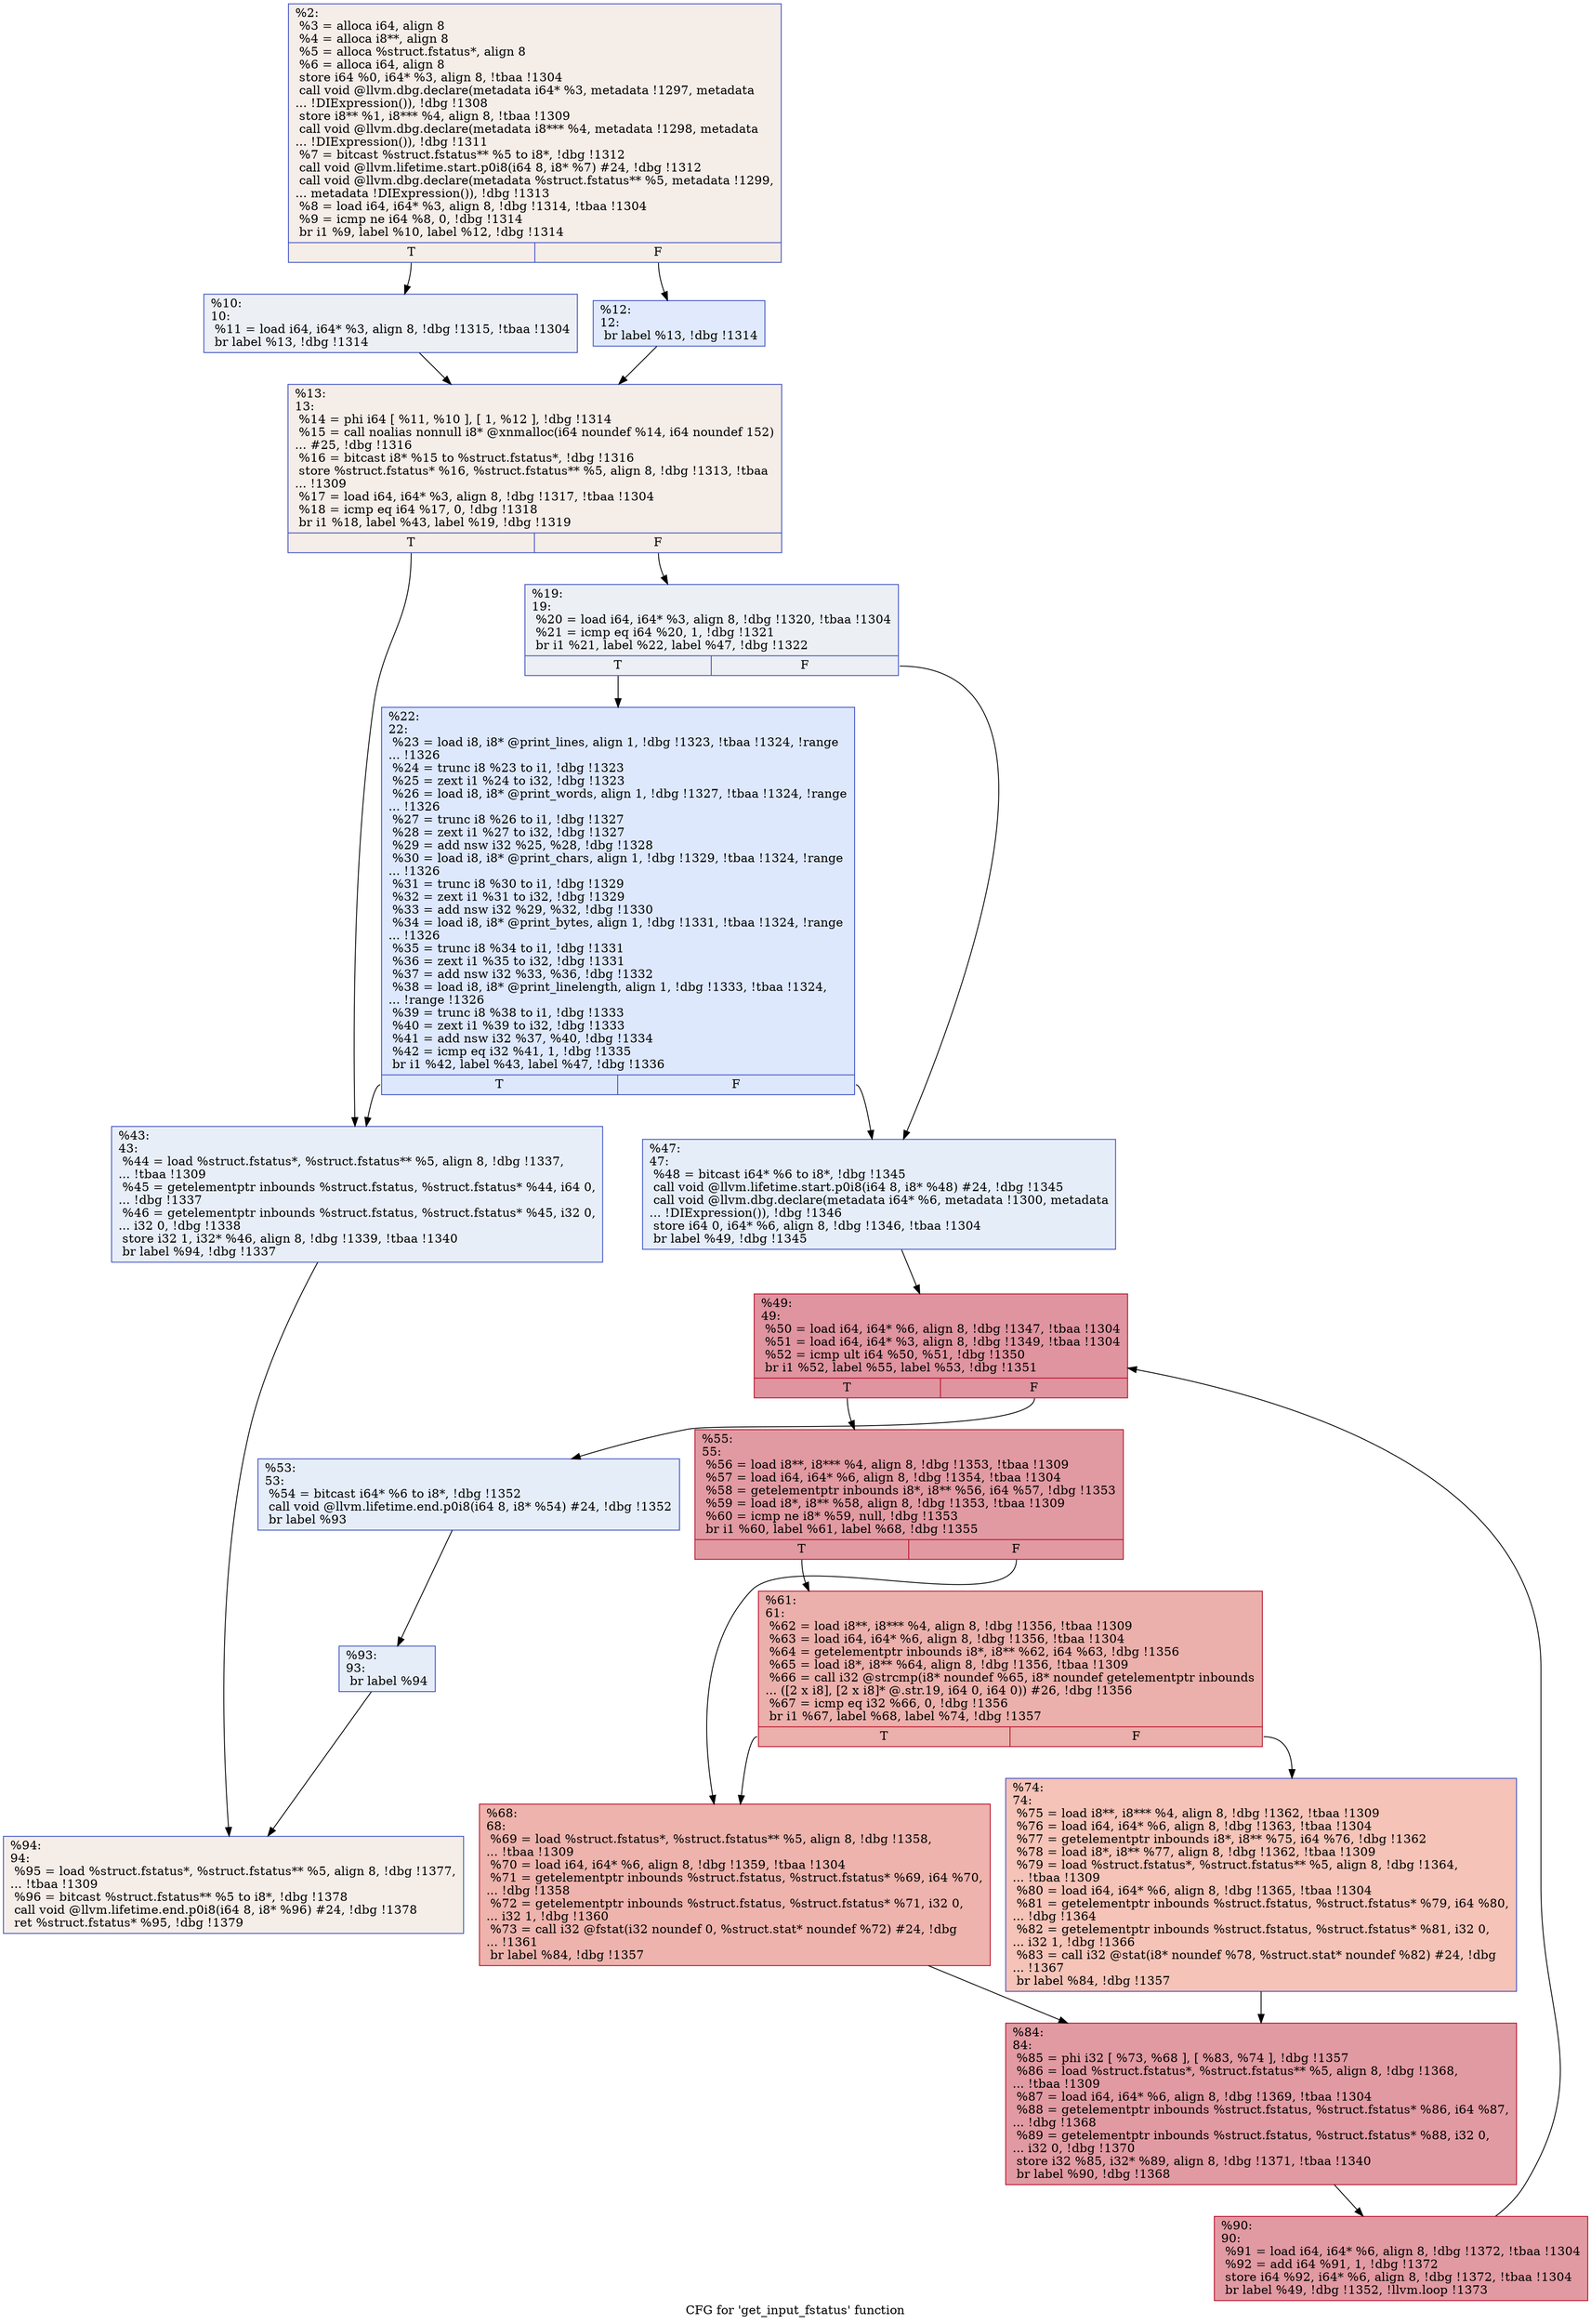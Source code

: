 digraph "CFG for 'get_input_fstatus' function" {
	label="CFG for 'get_input_fstatus' function";

	Node0x1e46570 [shape=record,color="#3d50c3ff", style=filled, fillcolor="#e8d6cc70",label="{%2:\l  %3 = alloca i64, align 8\l  %4 = alloca i8**, align 8\l  %5 = alloca %struct.fstatus*, align 8\l  %6 = alloca i64, align 8\l  store i64 %0, i64* %3, align 8, !tbaa !1304\l  call void @llvm.dbg.declare(metadata i64* %3, metadata !1297, metadata\l... !DIExpression()), !dbg !1308\l  store i8** %1, i8*** %4, align 8, !tbaa !1309\l  call void @llvm.dbg.declare(metadata i8*** %4, metadata !1298, metadata\l... !DIExpression()), !dbg !1311\l  %7 = bitcast %struct.fstatus** %5 to i8*, !dbg !1312\l  call void @llvm.lifetime.start.p0i8(i64 8, i8* %7) #24, !dbg !1312\l  call void @llvm.dbg.declare(metadata %struct.fstatus** %5, metadata !1299,\l... metadata !DIExpression()), !dbg !1313\l  %8 = load i64, i64* %3, align 8, !dbg !1314, !tbaa !1304\l  %9 = icmp ne i64 %8, 0, !dbg !1314\l  br i1 %9, label %10, label %12, !dbg !1314\l|{<s0>T|<s1>F}}"];
	Node0x1e46570:s0 -> Node0x1dc0030;
	Node0x1e46570:s1 -> Node0x1dc0080;
	Node0x1dc0030 [shape=record,color="#3d50c3ff", style=filled, fillcolor="#d4dbe670",label="{%10:\l10:                                               \l  %11 = load i64, i64* %3, align 8, !dbg !1315, !tbaa !1304\l  br label %13, !dbg !1314\l}"];
	Node0x1dc0030 -> Node0x1dc00d0;
	Node0x1dc0080 [shape=record,color="#3d50c3ff", style=filled, fillcolor="#b9d0f970",label="{%12:\l12:                                               \l  br label %13, !dbg !1314\l}"];
	Node0x1dc0080 -> Node0x1dc00d0;
	Node0x1dc00d0 [shape=record,color="#3d50c3ff", style=filled, fillcolor="#e8d6cc70",label="{%13:\l13:                                               \l  %14 = phi i64 [ %11, %10 ], [ 1, %12 ], !dbg !1314\l  %15 = call noalias nonnull i8* @xnmalloc(i64 noundef %14, i64 noundef 152)\l... #25, !dbg !1316\l  %16 = bitcast i8* %15 to %struct.fstatus*, !dbg !1316\l  store %struct.fstatus* %16, %struct.fstatus** %5, align 8, !dbg !1313, !tbaa\l... !1309\l  %17 = load i64, i64* %3, align 8, !dbg !1317, !tbaa !1304\l  %18 = icmp eq i64 %17, 0, !dbg !1318\l  br i1 %18, label %43, label %19, !dbg !1319\l|{<s0>T|<s1>F}}"];
	Node0x1dc00d0:s0 -> Node0x1dc01c0;
	Node0x1dc00d0:s1 -> Node0x1dc0120;
	Node0x1dc0120 [shape=record,color="#3d50c3ff", style=filled, fillcolor="#d4dbe670",label="{%19:\l19:                                               \l  %20 = load i64, i64* %3, align 8, !dbg !1320, !tbaa !1304\l  %21 = icmp eq i64 %20, 1, !dbg !1321\l  br i1 %21, label %22, label %47, !dbg !1322\l|{<s0>T|<s1>F}}"];
	Node0x1dc0120:s0 -> Node0x1dc0170;
	Node0x1dc0120:s1 -> Node0x1dc0210;
	Node0x1dc0170 [shape=record,color="#3d50c3ff", style=filled, fillcolor="#b2ccfb70",label="{%22:\l22:                                               \l  %23 = load i8, i8* @print_lines, align 1, !dbg !1323, !tbaa !1324, !range\l... !1326\l  %24 = trunc i8 %23 to i1, !dbg !1323\l  %25 = zext i1 %24 to i32, !dbg !1323\l  %26 = load i8, i8* @print_words, align 1, !dbg !1327, !tbaa !1324, !range\l... !1326\l  %27 = trunc i8 %26 to i1, !dbg !1327\l  %28 = zext i1 %27 to i32, !dbg !1327\l  %29 = add nsw i32 %25, %28, !dbg !1328\l  %30 = load i8, i8* @print_chars, align 1, !dbg !1329, !tbaa !1324, !range\l... !1326\l  %31 = trunc i8 %30 to i1, !dbg !1329\l  %32 = zext i1 %31 to i32, !dbg !1329\l  %33 = add nsw i32 %29, %32, !dbg !1330\l  %34 = load i8, i8* @print_bytes, align 1, !dbg !1331, !tbaa !1324, !range\l... !1326\l  %35 = trunc i8 %34 to i1, !dbg !1331\l  %36 = zext i1 %35 to i32, !dbg !1331\l  %37 = add nsw i32 %33, %36, !dbg !1332\l  %38 = load i8, i8* @print_linelength, align 1, !dbg !1333, !tbaa !1324,\l... !range !1326\l  %39 = trunc i8 %38 to i1, !dbg !1333\l  %40 = zext i1 %39 to i32, !dbg !1333\l  %41 = add nsw i32 %37, %40, !dbg !1334\l  %42 = icmp eq i32 %41, 1, !dbg !1335\l  br i1 %42, label %43, label %47, !dbg !1336\l|{<s0>T|<s1>F}}"];
	Node0x1dc0170:s0 -> Node0x1dc01c0;
	Node0x1dc0170:s1 -> Node0x1dc0210;
	Node0x1dc01c0 [shape=record,color="#3d50c3ff", style=filled, fillcolor="#cbd8ee70",label="{%43:\l43:                                               \l  %44 = load %struct.fstatus*, %struct.fstatus** %5, align 8, !dbg !1337,\l... !tbaa !1309\l  %45 = getelementptr inbounds %struct.fstatus, %struct.fstatus* %44, i64 0,\l... !dbg !1337\l  %46 = getelementptr inbounds %struct.fstatus, %struct.fstatus* %45, i32 0,\l... i32 0, !dbg !1338\l  store i32 1, i32* %46, align 8, !dbg !1339, !tbaa !1340\l  br label %94, !dbg !1337\l}"];
	Node0x1dc01c0 -> Node0x1dc0530;
	Node0x1dc0210 [shape=record,color="#3d50c3ff", style=filled, fillcolor="#c5d6f270",label="{%47:\l47:                                               \l  %48 = bitcast i64* %6 to i8*, !dbg !1345\l  call void @llvm.lifetime.start.p0i8(i64 8, i8* %48) #24, !dbg !1345\l  call void @llvm.dbg.declare(metadata i64* %6, metadata !1300, metadata\l... !DIExpression()), !dbg !1346\l  store i64 0, i64* %6, align 8, !dbg !1346, !tbaa !1304\l  br label %49, !dbg !1345\l}"];
	Node0x1dc0210 -> Node0x1dc0260;
	Node0x1dc0260 [shape=record,color="#b70d28ff", style=filled, fillcolor="#b70d2870",label="{%49:\l49:                                               \l  %50 = load i64, i64* %6, align 8, !dbg !1347, !tbaa !1304\l  %51 = load i64, i64* %3, align 8, !dbg !1349, !tbaa !1304\l  %52 = icmp ult i64 %50, %51, !dbg !1350\l  br i1 %52, label %55, label %53, !dbg !1351\l|{<s0>T|<s1>F}}"];
	Node0x1dc0260:s0 -> Node0x1dc0300;
	Node0x1dc0260:s1 -> Node0x1dc02b0;
	Node0x1dc02b0 [shape=record,color="#3d50c3ff", style=filled, fillcolor="#c5d6f270",label="{%53:\l53:                                               \l  %54 = bitcast i64* %6 to i8*, !dbg !1352\l  call void @llvm.lifetime.end.p0i8(i64 8, i8* %54) #24, !dbg !1352\l  br label %93\l}"];
	Node0x1dc02b0 -> Node0x1dc04e0;
	Node0x1dc0300 [shape=record,color="#b70d28ff", style=filled, fillcolor="#bb1b2c70",label="{%55:\l55:                                               \l  %56 = load i8**, i8*** %4, align 8, !dbg !1353, !tbaa !1309\l  %57 = load i64, i64* %6, align 8, !dbg !1354, !tbaa !1304\l  %58 = getelementptr inbounds i8*, i8** %56, i64 %57, !dbg !1353\l  %59 = load i8*, i8** %58, align 8, !dbg !1353, !tbaa !1309\l  %60 = icmp ne i8* %59, null, !dbg !1353\l  br i1 %60, label %61, label %68, !dbg !1355\l|{<s0>T|<s1>F}}"];
	Node0x1dc0300:s0 -> Node0x1dc0350;
	Node0x1dc0300:s1 -> Node0x1dc03a0;
	Node0x1dc0350 [shape=record,color="#b70d28ff", style=filled, fillcolor="#d24b4070",label="{%61:\l61:                                               \l  %62 = load i8**, i8*** %4, align 8, !dbg !1356, !tbaa !1309\l  %63 = load i64, i64* %6, align 8, !dbg !1356, !tbaa !1304\l  %64 = getelementptr inbounds i8*, i8** %62, i64 %63, !dbg !1356\l  %65 = load i8*, i8** %64, align 8, !dbg !1356, !tbaa !1309\l  %66 = call i32 @strcmp(i8* noundef %65, i8* noundef getelementptr inbounds\l... ([2 x i8], [2 x i8]* @.str.19, i64 0, i64 0)) #26, !dbg !1356\l  %67 = icmp eq i32 %66, 0, !dbg !1356\l  br i1 %67, label %68, label %74, !dbg !1357\l|{<s0>T|<s1>F}}"];
	Node0x1dc0350:s0 -> Node0x1dc03a0;
	Node0x1dc0350:s1 -> Node0x1dc03f0;
	Node0x1dc03a0 [shape=record,color="#b70d28ff", style=filled, fillcolor="#d6524470",label="{%68:\l68:                                               \l  %69 = load %struct.fstatus*, %struct.fstatus** %5, align 8, !dbg !1358,\l... !tbaa !1309\l  %70 = load i64, i64* %6, align 8, !dbg !1359, !tbaa !1304\l  %71 = getelementptr inbounds %struct.fstatus, %struct.fstatus* %69, i64 %70,\l... !dbg !1358\l  %72 = getelementptr inbounds %struct.fstatus, %struct.fstatus* %71, i32 0,\l... i32 1, !dbg !1360\l  %73 = call i32 @fstat(i32 noundef 0, %struct.stat* noundef %72) #24, !dbg\l... !1361\l  br label %84, !dbg !1357\l}"];
	Node0x1dc03a0 -> Node0x1dc0440;
	Node0x1dc03f0 [shape=record,color="#3d50c3ff", style=filled, fillcolor="#e8765c70",label="{%74:\l74:                                               \l  %75 = load i8**, i8*** %4, align 8, !dbg !1362, !tbaa !1309\l  %76 = load i64, i64* %6, align 8, !dbg !1363, !tbaa !1304\l  %77 = getelementptr inbounds i8*, i8** %75, i64 %76, !dbg !1362\l  %78 = load i8*, i8** %77, align 8, !dbg !1362, !tbaa !1309\l  %79 = load %struct.fstatus*, %struct.fstatus** %5, align 8, !dbg !1364,\l... !tbaa !1309\l  %80 = load i64, i64* %6, align 8, !dbg !1365, !tbaa !1304\l  %81 = getelementptr inbounds %struct.fstatus, %struct.fstatus* %79, i64 %80,\l... !dbg !1364\l  %82 = getelementptr inbounds %struct.fstatus, %struct.fstatus* %81, i32 0,\l... i32 1, !dbg !1366\l  %83 = call i32 @stat(i8* noundef %78, %struct.stat* noundef %82) #24, !dbg\l... !1367\l  br label %84, !dbg !1357\l}"];
	Node0x1dc03f0 -> Node0x1dc0440;
	Node0x1dc0440 [shape=record,color="#b70d28ff", style=filled, fillcolor="#bb1b2c70",label="{%84:\l84:                                               \l  %85 = phi i32 [ %73, %68 ], [ %83, %74 ], !dbg !1357\l  %86 = load %struct.fstatus*, %struct.fstatus** %5, align 8, !dbg !1368,\l... !tbaa !1309\l  %87 = load i64, i64* %6, align 8, !dbg !1369, !tbaa !1304\l  %88 = getelementptr inbounds %struct.fstatus, %struct.fstatus* %86, i64 %87,\l... !dbg !1368\l  %89 = getelementptr inbounds %struct.fstatus, %struct.fstatus* %88, i32 0,\l... i32 0, !dbg !1370\l  store i32 %85, i32* %89, align 8, !dbg !1371, !tbaa !1340\l  br label %90, !dbg !1368\l}"];
	Node0x1dc0440 -> Node0x1dc0490;
	Node0x1dc0490 [shape=record,color="#b70d28ff", style=filled, fillcolor="#bb1b2c70",label="{%90:\l90:                                               \l  %91 = load i64, i64* %6, align 8, !dbg !1372, !tbaa !1304\l  %92 = add i64 %91, 1, !dbg !1372\l  store i64 %92, i64* %6, align 8, !dbg !1372, !tbaa !1304\l  br label %49, !dbg !1352, !llvm.loop !1373\l}"];
	Node0x1dc0490 -> Node0x1dc0260;
	Node0x1dc04e0 [shape=record,color="#3d50c3ff", style=filled, fillcolor="#c5d6f270",label="{%93:\l93:                                               \l  br label %94\l}"];
	Node0x1dc04e0 -> Node0x1dc0530;
	Node0x1dc0530 [shape=record,color="#3d50c3ff", style=filled, fillcolor="#e8d6cc70",label="{%94:\l94:                                               \l  %95 = load %struct.fstatus*, %struct.fstatus** %5, align 8, !dbg !1377,\l... !tbaa !1309\l  %96 = bitcast %struct.fstatus** %5 to i8*, !dbg !1378\l  call void @llvm.lifetime.end.p0i8(i64 8, i8* %96) #24, !dbg !1378\l  ret %struct.fstatus* %95, !dbg !1379\l}"];
}
